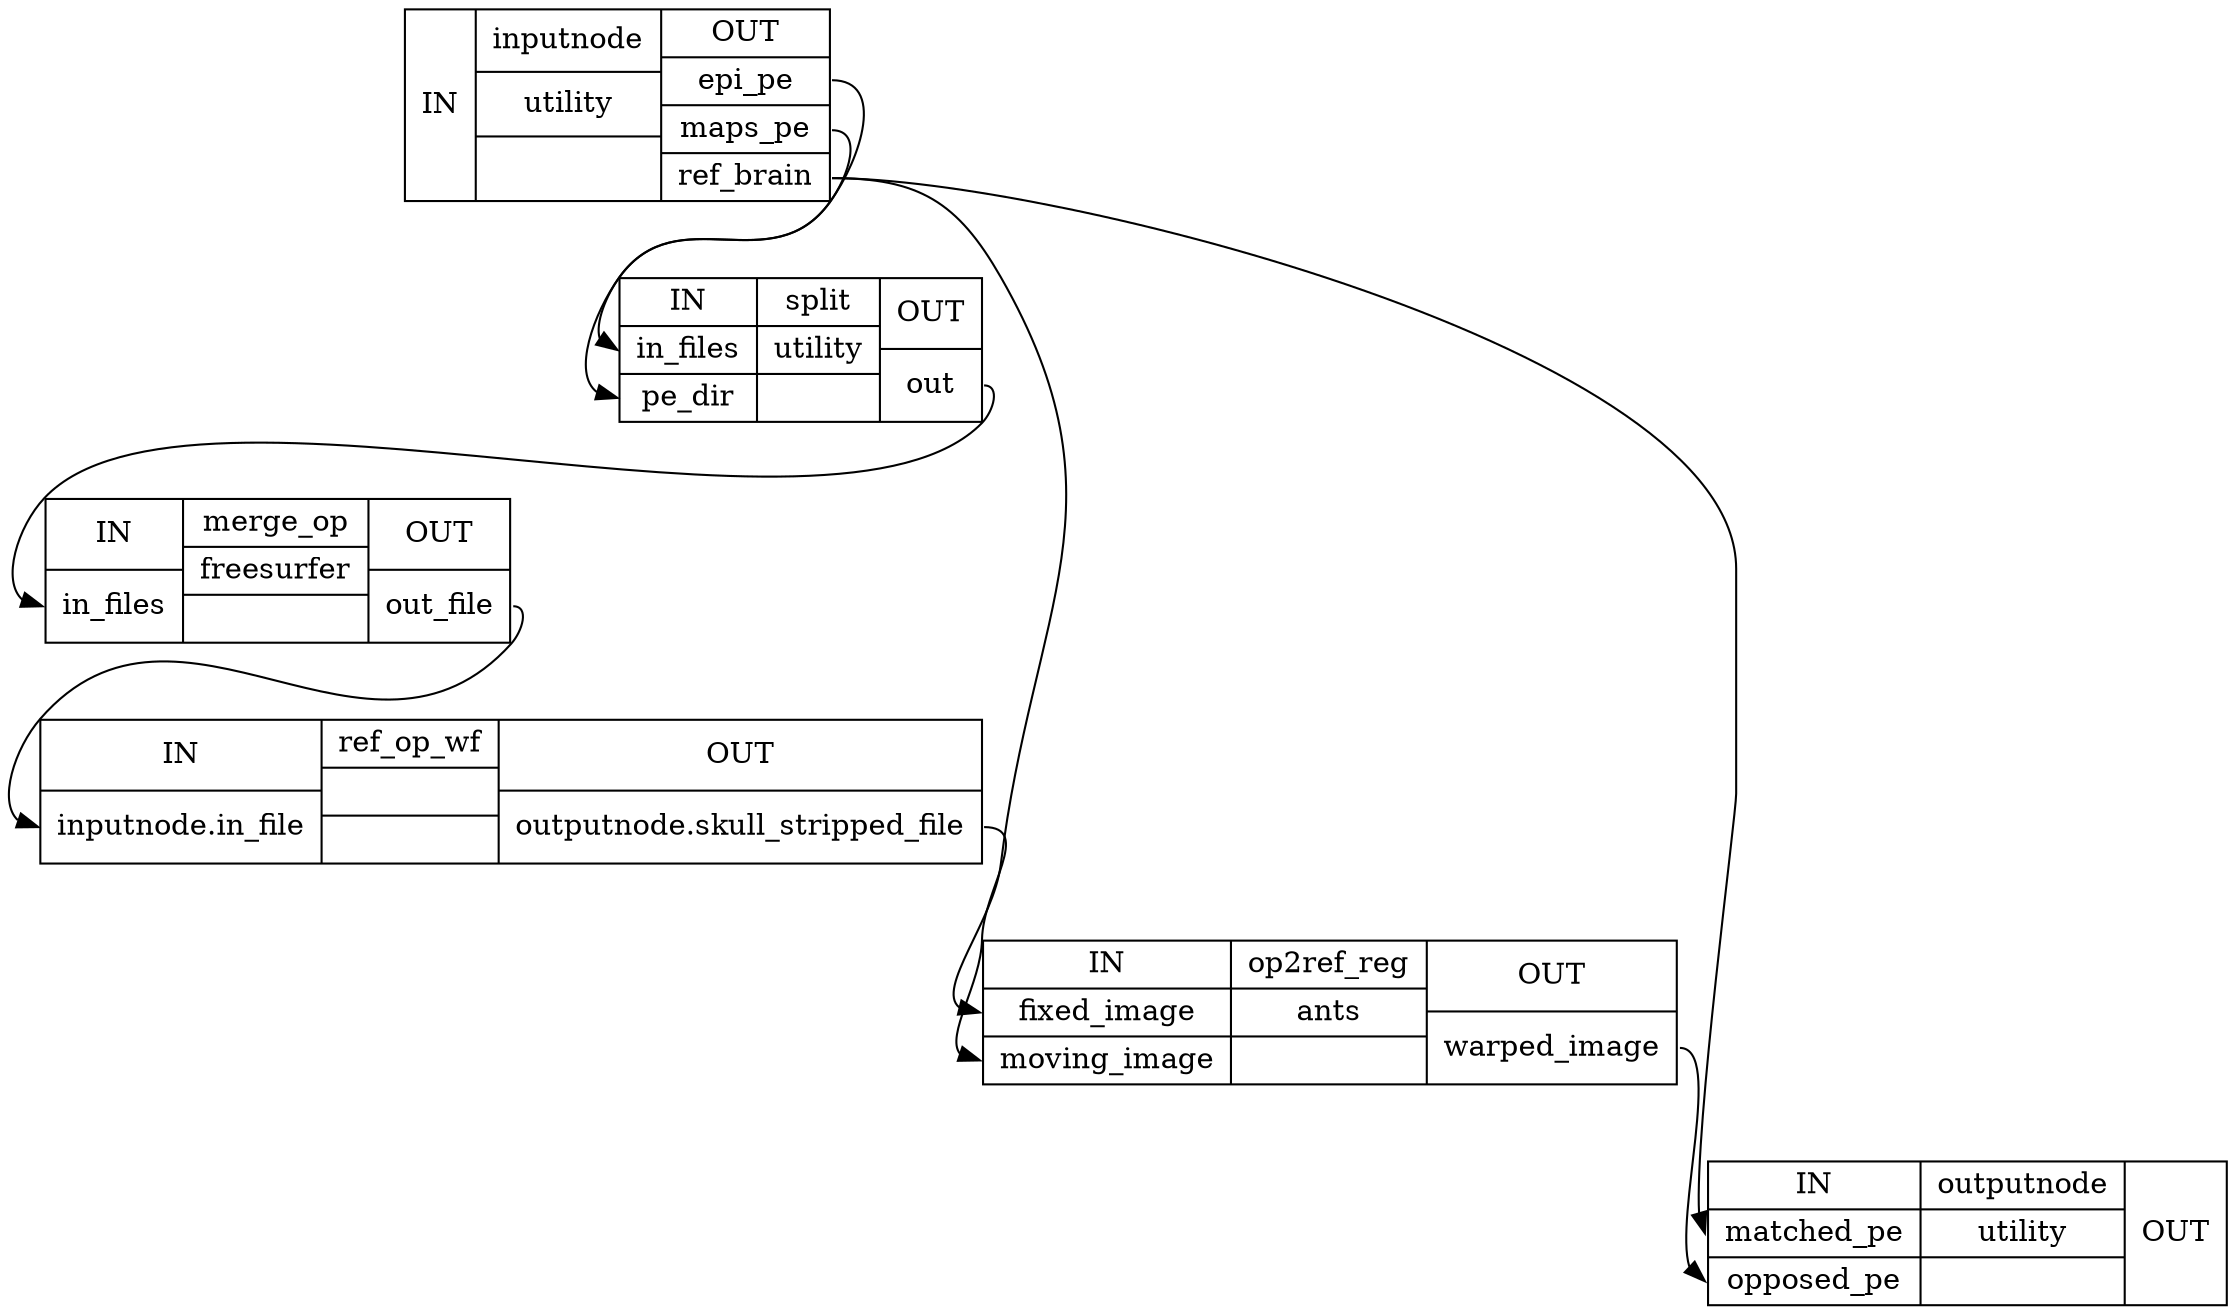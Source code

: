 digraph structs {
node [shape=record];
prepare_epi_wfinputnode [label="{IN}|{ inputnode | utility |  }|{OUT|<outepipe> epi_pe|<outmapspe> maps_pe|<outrefbrain> ref_brain}"];
prepare_epi_wfsplit [label="{IN|<ininfiles> in_files|<inpedir> pe_dir}|{ split | utility |  }|{OUT|<outout> out}"];
prepare_epi_wfmerge_op [label="{IN|<ininfiles> in_files}|{ merge_op | freesurfer |  }|{OUT|<outoutfile> out_file}"];
prepare_epi_wfref_op_wf [label="{IN|<ininputnodeinfile> inputnode.in_file}|{ ref_op_wf |  |  }|{OUT|<outoutputnodeskullstrippedfile> outputnode.skull_stripped_file}"];
prepare_epi_wfop2ref_reg [label="{IN|<infixedimage> fixed_image|<inmovingimage> moving_image}|{ op2ref_reg | ants |  }|{OUT|<outwarpedimage> warped_image}"];
prepare_epi_wfoutputnode [label="{IN|<inmatchedpe> matched_pe|<inopposedpe> opposed_pe}|{ outputnode | utility |  }|{OUT}"];
prepare_epi_wfinputnode:outepipe:e -> prepare_epi_wfsplit:inpedir:w;
prepare_epi_wfinputnode:outmapspe:e -> prepare_epi_wfsplit:ininfiles:w;
prepare_epi_wfinputnode:outrefbrain:e -> prepare_epi_wfop2ref_reg:infixedimage:w;
prepare_epi_wfinputnode:outrefbrain:e -> prepare_epi_wfoutputnode:inmatchedpe:w;
prepare_epi_wfmerge_op:outoutfile:e -> prepare_epi_wfref_op_wf:ininputnodeinfile:w;
prepare_epi_wfop2ref_reg:outwarpedimage:e -> prepare_epi_wfoutputnode:inopposedpe:w;
prepare_epi_wfref_op_wf:outoutputnodeskullstrippedfile:e -> prepare_epi_wfop2ref_reg:inmovingimage:w;
prepare_epi_wfsplit:outout:e -> prepare_epi_wfmerge_op:ininfiles:w;
}